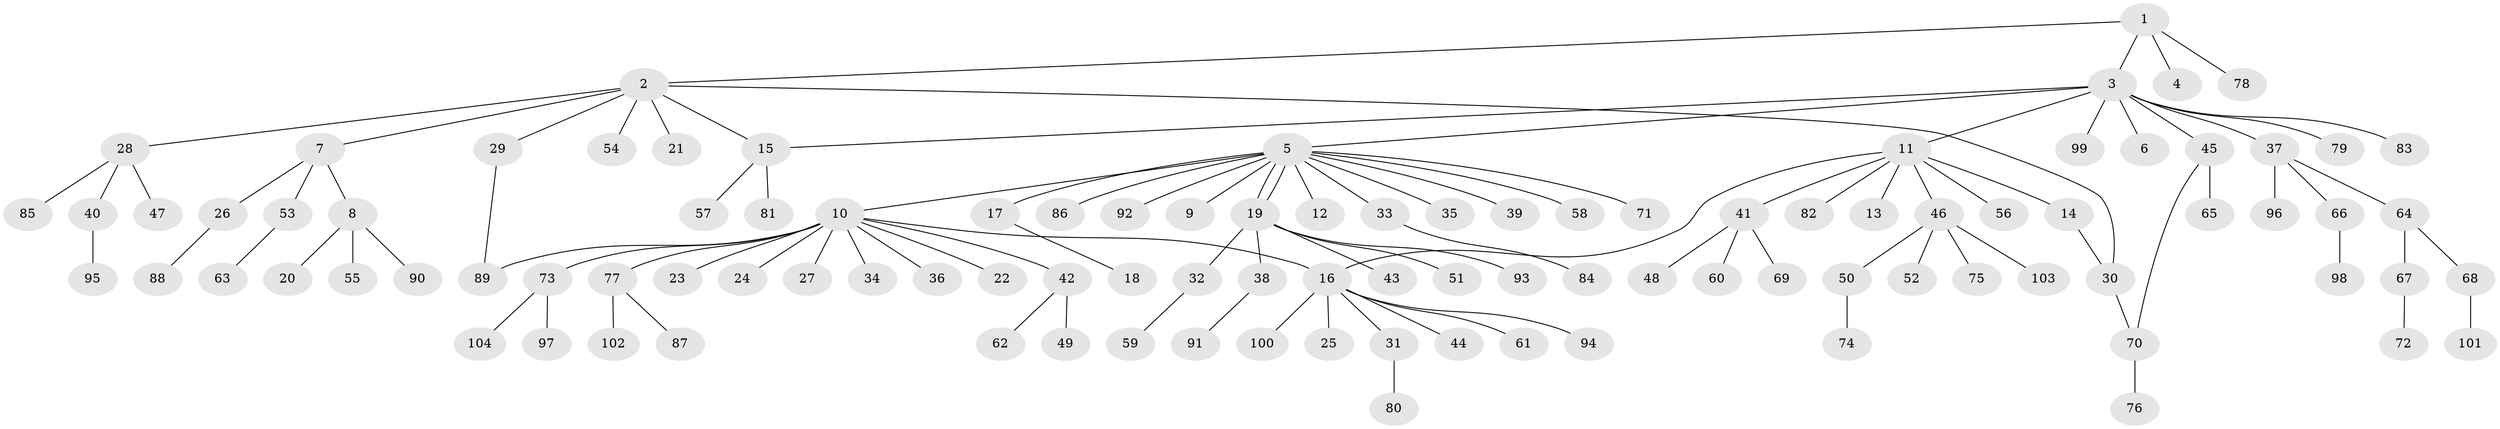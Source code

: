 // coarse degree distribution, {10: 0.025974025974025976, 9: 0.012987012987012988, 1: 0.7012987012987013, 13: 0.012987012987012988, 4: 0.025974025974025976, 3: 0.05194805194805195, 11: 0.012987012987012988, 8: 0.012987012987012988, 2: 0.11688311688311688, 6: 0.012987012987012988, 5: 0.012987012987012988}
// Generated by graph-tools (version 1.1) at 2025/41/03/06/25 10:41:45]
// undirected, 104 vertices, 109 edges
graph export_dot {
graph [start="1"]
  node [color=gray90,style=filled];
  1;
  2;
  3;
  4;
  5;
  6;
  7;
  8;
  9;
  10;
  11;
  12;
  13;
  14;
  15;
  16;
  17;
  18;
  19;
  20;
  21;
  22;
  23;
  24;
  25;
  26;
  27;
  28;
  29;
  30;
  31;
  32;
  33;
  34;
  35;
  36;
  37;
  38;
  39;
  40;
  41;
  42;
  43;
  44;
  45;
  46;
  47;
  48;
  49;
  50;
  51;
  52;
  53;
  54;
  55;
  56;
  57;
  58;
  59;
  60;
  61;
  62;
  63;
  64;
  65;
  66;
  67;
  68;
  69;
  70;
  71;
  72;
  73;
  74;
  75;
  76;
  77;
  78;
  79;
  80;
  81;
  82;
  83;
  84;
  85;
  86;
  87;
  88;
  89;
  90;
  91;
  92;
  93;
  94;
  95;
  96;
  97;
  98;
  99;
  100;
  101;
  102;
  103;
  104;
  1 -- 2;
  1 -- 3;
  1 -- 4;
  1 -- 78;
  2 -- 7;
  2 -- 15;
  2 -- 21;
  2 -- 28;
  2 -- 29;
  2 -- 30;
  2 -- 54;
  3 -- 5;
  3 -- 6;
  3 -- 11;
  3 -- 15;
  3 -- 37;
  3 -- 45;
  3 -- 79;
  3 -- 83;
  3 -- 99;
  5 -- 9;
  5 -- 10;
  5 -- 12;
  5 -- 17;
  5 -- 19;
  5 -- 19;
  5 -- 33;
  5 -- 35;
  5 -- 39;
  5 -- 58;
  5 -- 71;
  5 -- 86;
  5 -- 92;
  7 -- 8;
  7 -- 26;
  7 -- 53;
  8 -- 20;
  8 -- 55;
  8 -- 90;
  10 -- 16;
  10 -- 22;
  10 -- 23;
  10 -- 24;
  10 -- 27;
  10 -- 34;
  10 -- 36;
  10 -- 42;
  10 -- 73;
  10 -- 77;
  10 -- 89;
  11 -- 13;
  11 -- 14;
  11 -- 16;
  11 -- 41;
  11 -- 46;
  11 -- 56;
  11 -- 82;
  14 -- 30;
  15 -- 57;
  15 -- 81;
  16 -- 25;
  16 -- 31;
  16 -- 44;
  16 -- 61;
  16 -- 94;
  16 -- 100;
  17 -- 18;
  19 -- 32;
  19 -- 38;
  19 -- 43;
  19 -- 51;
  19 -- 93;
  26 -- 88;
  28 -- 40;
  28 -- 47;
  28 -- 85;
  29 -- 89;
  30 -- 70;
  31 -- 80;
  32 -- 59;
  33 -- 84;
  37 -- 64;
  37 -- 66;
  37 -- 96;
  38 -- 91;
  40 -- 95;
  41 -- 48;
  41 -- 60;
  41 -- 69;
  42 -- 49;
  42 -- 62;
  45 -- 65;
  45 -- 70;
  46 -- 50;
  46 -- 52;
  46 -- 75;
  46 -- 103;
  50 -- 74;
  53 -- 63;
  64 -- 67;
  64 -- 68;
  66 -- 98;
  67 -- 72;
  68 -- 101;
  70 -- 76;
  73 -- 97;
  73 -- 104;
  77 -- 87;
  77 -- 102;
}
